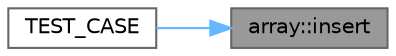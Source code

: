 digraph "array::insert"
{
 // LATEX_PDF_SIZE
  bgcolor="transparent";
  edge [fontname=Helvetica,fontsize=10,labelfontname=Helvetica,labelfontsize=10];
  node [fontname=Helvetica,fontsize=10,shape=box,height=0.2,width=0.4];
  rankdir="RL";
  Node1 [id="Node000001",label="array::insert",height=0.2,width=0.4,color="gray40", fillcolor="grey60", style="filled", fontcolor="black",tooltip="Inserts a new element at a specific position in the array."];
  Node1 -> Node2 [id="edge3_Node000001_Node000002",dir="back",color="steelblue1",style="solid",tooltip=" "];
  Node2 [id="Node000002",label="TEST_CASE",height=0.2,width=0.4,color="grey40", fillcolor="white", style="filled",URL="$manipulating__arrays_8cpp.html#a312dbfcc06daa038c5cdc5379e4bd538",tooltip=" "];
}
